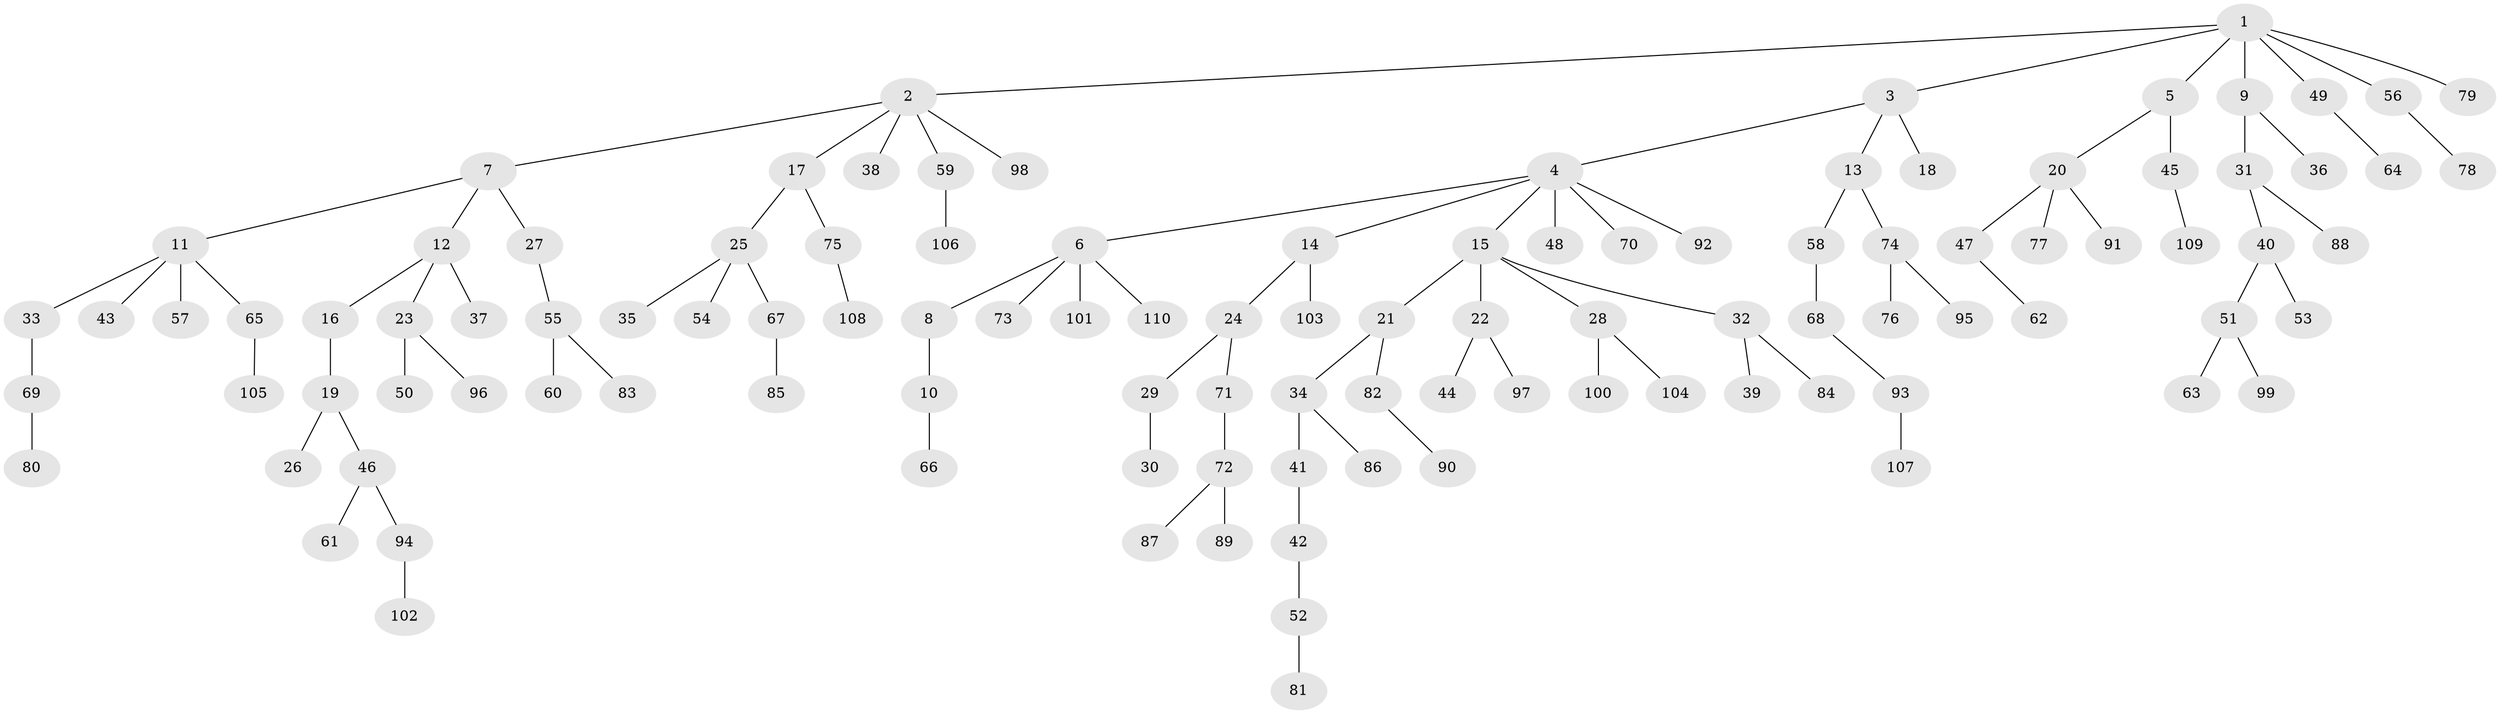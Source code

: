 // Generated by graph-tools (version 1.1) at 2025/02/03/09/25 03:02:24]
// undirected, 110 vertices, 109 edges
graph export_dot {
graph [start="1"]
  node [color=gray90,style=filled];
  1;
  2;
  3;
  4;
  5;
  6;
  7;
  8;
  9;
  10;
  11;
  12;
  13;
  14;
  15;
  16;
  17;
  18;
  19;
  20;
  21;
  22;
  23;
  24;
  25;
  26;
  27;
  28;
  29;
  30;
  31;
  32;
  33;
  34;
  35;
  36;
  37;
  38;
  39;
  40;
  41;
  42;
  43;
  44;
  45;
  46;
  47;
  48;
  49;
  50;
  51;
  52;
  53;
  54;
  55;
  56;
  57;
  58;
  59;
  60;
  61;
  62;
  63;
  64;
  65;
  66;
  67;
  68;
  69;
  70;
  71;
  72;
  73;
  74;
  75;
  76;
  77;
  78;
  79;
  80;
  81;
  82;
  83;
  84;
  85;
  86;
  87;
  88;
  89;
  90;
  91;
  92;
  93;
  94;
  95;
  96;
  97;
  98;
  99;
  100;
  101;
  102;
  103;
  104;
  105;
  106;
  107;
  108;
  109;
  110;
  1 -- 2;
  1 -- 3;
  1 -- 5;
  1 -- 9;
  1 -- 49;
  1 -- 56;
  1 -- 79;
  2 -- 7;
  2 -- 17;
  2 -- 38;
  2 -- 59;
  2 -- 98;
  3 -- 4;
  3 -- 13;
  3 -- 18;
  4 -- 6;
  4 -- 14;
  4 -- 15;
  4 -- 48;
  4 -- 70;
  4 -- 92;
  5 -- 20;
  5 -- 45;
  6 -- 8;
  6 -- 73;
  6 -- 101;
  6 -- 110;
  7 -- 11;
  7 -- 12;
  7 -- 27;
  8 -- 10;
  9 -- 31;
  9 -- 36;
  10 -- 66;
  11 -- 33;
  11 -- 43;
  11 -- 57;
  11 -- 65;
  12 -- 16;
  12 -- 23;
  12 -- 37;
  13 -- 58;
  13 -- 74;
  14 -- 24;
  14 -- 103;
  15 -- 21;
  15 -- 22;
  15 -- 28;
  15 -- 32;
  16 -- 19;
  17 -- 25;
  17 -- 75;
  19 -- 26;
  19 -- 46;
  20 -- 47;
  20 -- 77;
  20 -- 91;
  21 -- 34;
  21 -- 82;
  22 -- 44;
  22 -- 97;
  23 -- 50;
  23 -- 96;
  24 -- 29;
  24 -- 71;
  25 -- 35;
  25 -- 54;
  25 -- 67;
  27 -- 55;
  28 -- 100;
  28 -- 104;
  29 -- 30;
  31 -- 40;
  31 -- 88;
  32 -- 39;
  32 -- 84;
  33 -- 69;
  34 -- 41;
  34 -- 86;
  40 -- 51;
  40 -- 53;
  41 -- 42;
  42 -- 52;
  45 -- 109;
  46 -- 61;
  46 -- 94;
  47 -- 62;
  49 -- 64;
  51 -- 63;
  51 -- 99;
  52 -- 81;
  55 -- 60;
  55 -- 83;
  56 -- 78;
  58 -- 68;
  59 -- 106;
  65 -- 105;
  67 -- 85;
  68 -- 93;
  69 -- 80;
  71 -- 72;
  72 -- 87;
  72 -- 89;
  74 -- 76;
  74 -- 95;
  75 -- 108;
  82 -- 90;
  93 -- 107;
  94 -- 102;
}
